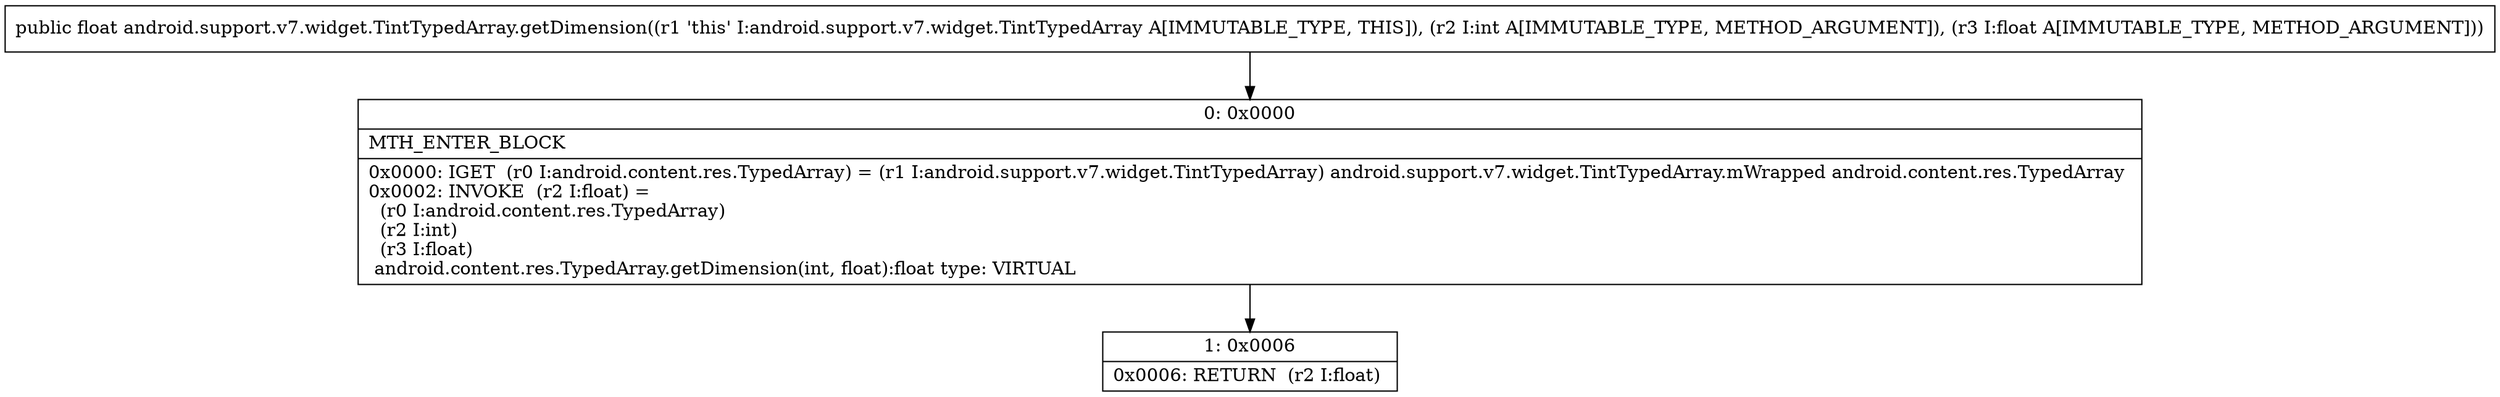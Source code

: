 digraph "CFG forandroid.support.v7.widget.TintTypedArray.getDimension(IF)F" {
Node_0 [shape=record,label="{0\:\ 0x0000|MTH_ENTER_BLOCK\l|0x0000: IGET  (r0 I:android.content.res.TypedArray) = (r1 I:android.support.v7.widget.TintTypedArray) android.support.v7.widget.TintTypedArray.mWrapped android.content.res.TypedArray \l0x0002: INVOKE  (r2 I:float) = \l  (r0 I:android.content.res.TypedArray)\l  (r2 I:int)\l  (r3 I:float)\l android.content.res.TypedArray.getDimension(int, float):float type: VIRTUAL \l}"];
Node_1 [shape=record,label="{1\:\ 0x0006|0x0006: RETURN  (r2 I:float) \l}"];
MethodNode[shape=record,label="{public float android.support.v7.widget.TintTypedArray.getDimension((r1 'this' I:android.support.v7.widget.TintTypedArray A[IMMUTABLE_TYPE, THIS]), (r2 I:int A[IMMUTABLE_TYPE, METHOD_ARGUMENT]), (r3 I:float A[IMMUTABLE_TYPE, METHOD_ARGUMENT])) }"];
MethodNode -> Node_0;
Node_0 -> Node_1;
}

